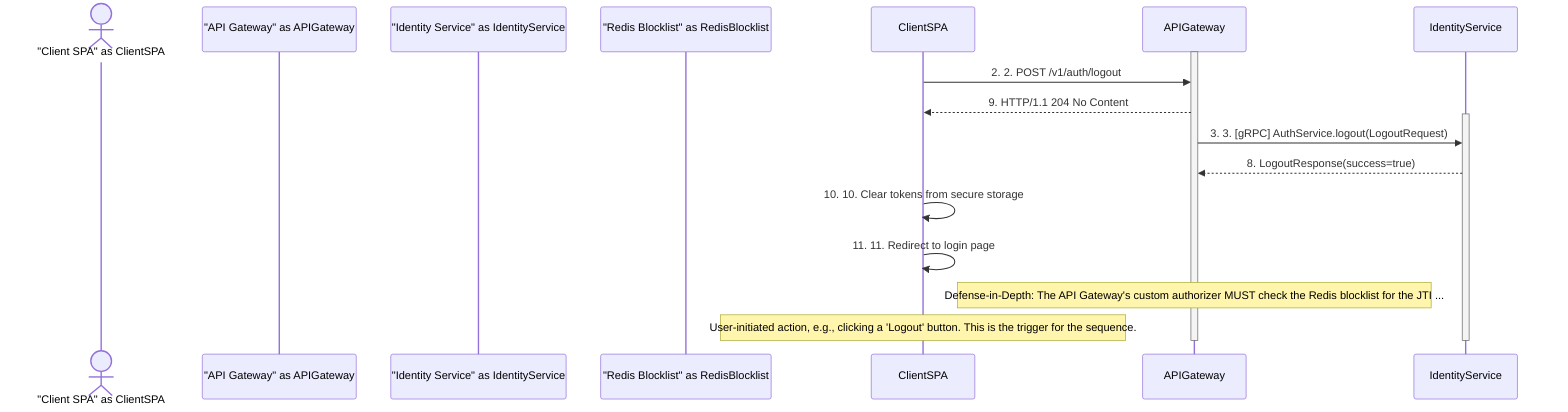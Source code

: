 sequenceDiagram
    actor "Client SPA" as ClientSPA
    participant "API Gateway" as APIGateway
    participant "Identity Service" as IdentityService
    participant "Redis Blocklist" as RedisBlocklist

    activate APIGateway
    ClientSPA->>APIGateway: 2. 2. POST /v1/auth/logout
    APIGateway-->>ClientSPA: 9. HTTP/1.1 204 No Content
    activate IdentityService
    APIGateway->>IdentityService: 3. 3. [gRPC] AuthService.logout(LogoutRequest)
    IdentityService-->>APIGateway: 8. LogoutResponse(success=true)
    ClientSPA->>ClientSPA: 10. 10. Clear tokens from secure storage
    ClientSPA->>ClientSPA: 11. 11. Redirect to login page

    note over APIGateway: Defense-in-Depth: The API Gateway's custom authorizer MUST check the Redis blocklist for the JTI ...
    note over ClientSPA: User-initiated action, e.g., clicking a 'Logout' button. This is the trigger for the sequence.

    deactivate IdentityService
    deactivate APIGateway